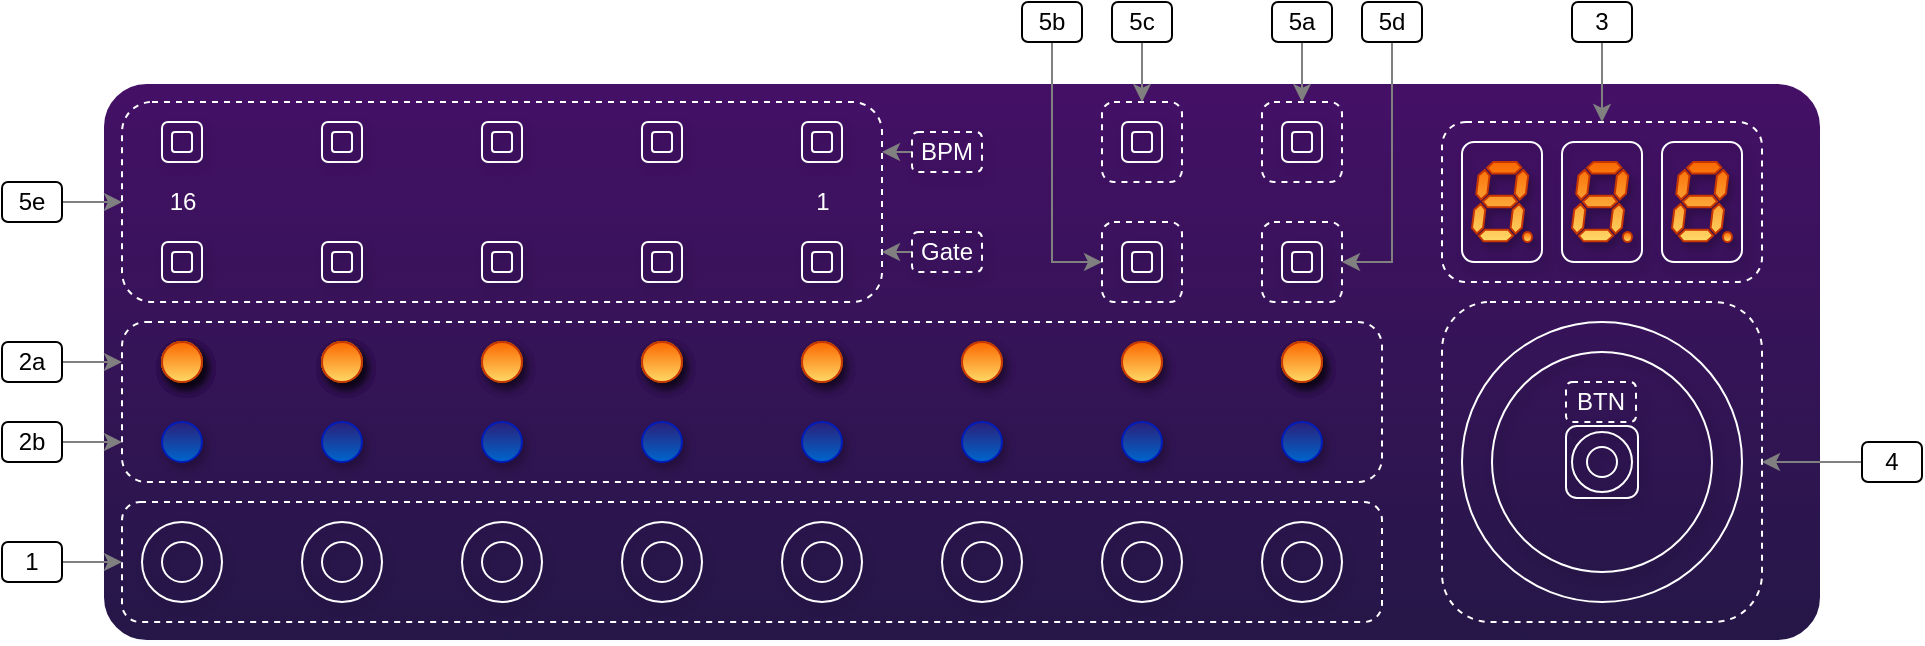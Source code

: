 <mxfile version="16.1.2" type="device"><diagram id="623X7aE4hcvgklSG1AY0" name="Page-1"><mxGraphModel dx="1024" dy="606" grid="1" gridSize="10" guides="1" tooltips="1" connect="1" arrows="1" fold="1" page="1" pageScale="1" pageWidth="1169" pageHeight="827" math="0" shadow="0"><root><mxCell id="0"/><mxCell id="1" parent="0"/><mxCell id="BKBnu0EzvyDNZLabCPHT-128" value="" style="rounded=1;whiteSpace=wrap;html=1;fillColor=#441066;arcSize=8;fontColor=#ffffff;strokeColor=#FFFFFF;gradientColor=#251747;gradientDirection=south;strokeWidth=2;" parent="1" vertex="1"><mxGeometry x="180" y="240" width="860" height="280" as="geometry"/></mxCell><mxCell id="BKBnu0EzvyDNZLabCPHT-5" value="" style="ellipse;whiteSpace=wrap;html=1;aspect=fixed;fillColor=none;shadow=0;sketch=0;strokeColor=#FFFFFF;" parent="1" vertex="1"><mxGeometry x="860" y="360" width="140" height="140" as="geometry"/></mxCell><mxCell id="BKBnu0EzvyDNZLabCPHT-8" value="" style="rounded=1;whiteSpace=wrap;html=1;fillColor=none;shadow=1;strokeColor=#FFFFFF;" parent="1" vertex="1"><mxGeometry x="860" y="270" width="40" height="60" as="geometry"/></mxCell><mxCell id="BKBnu0EzvyDNZLabCPHT-15" value="" style="verticalLabelPosition=bottom;shadow=1;dashed=0;align=center;html=1;verticalAlign=top;shape=mxgraph.electrical.opto_electronics.7_segment_display_with_dp;pointerEvents=1;fillColor=#fa6800;fontColor=#000000;strokeColor=#C73500;gradientColor=#FFD966;" parent="1" vertex="1"><mxGeometry x="965" y="280" width="30" height="40" as="geometry"/></mxCell><mxCell id="BKBnu0EzvyDNZLabCPHT-17" value="" style="whiteSpace=wrap;html=1;aspect=fixed;shadow=1;fillColor=none;rounded=1;strokeColor=#FFFFFF;" parent="1" vertex="1"><mxGeometry x="912" y="412" width="36" height="36" as="geometry"/></mxCell><mxCell id="BKBnu0EzvyDNZLabCPHT-21" value="" style="ellipse;whiteSpace=wrap;html=1;aspect=fixed;shadow=1;fillColor=none;strokeColor=#FFFFFF;" parent="1" vertex="1"><mxGeometry x="915" y="415" width="30" height="30" as="geometry"/></mxCell><mxCell id="BKBnu0EzvyDNZLabCPHT-22" value="" style="ellipse;whiteSpace=wrap;html=1;aspect=fixed;shadow=1;fillColor=none;strokeColor=#FFFFFF;" parent="1" vertex="1"><mxGeometry x="922.5" y="422.5" width="15" height="15" as="geometry"/></mxCell><mxCell id="BKBnu0EzvyDNZLabCPHT-26" value="" style="ellipse;whiteSpace=wrap;html=1;aspect=fixed;shadow=1;fillColor=none;strokeColor=#FFFFFF;" parent="1" vertex="1"><mxGeometry x="760" y="460" width="40" height="40" as="geometry"/></mxCell><mxCell id="BKBnu0EzvyDNZLabCPHT-27" value="" style="ellipse;whiteSpace=wrap;html=1;aspect=fixed;shadow=1;fillColor=none;strokeColor=#FFFFFF;" parent="1" vertex="1"><mxGeometry x="770" y="470" width="20" height="20" as="geometry"/></mxCell><mxCell id="BKBnu0EzvyDNZLabCPHT-44" value="" style="ellipse;whiteSpace=wrap;html=1;aspect=fixed;fillColor=#2A1F7A;fontColor=#ffffff;strokeColor=#001DBC;shadow=1;gradientColor=#0066CC;" parent="1" vertex="1"><mxGeometry x="770" y="410" width="20" height="20" as="geometry"/></mxCell><mxCell id="BKBnu0EzvyDNZLabCPHT-45" value="" style="ellipse;whiteSpace=wrap;html=1;aspect=fixed;fillColor=#f0a30a;fontColor=#000000;strokeColor=#BD7000;shadow=1;gradientColor=#994C00;" parent="1" vertex="1"><mxGeometry x="770" y="370" width="20" height="20" as="geometry"/></mxCell><mxCell id="BKBnu0EzvyDNZLabCPHT-48" value="" style="ellipse;whiteSpace=wrap;html=1;aspect=fixed;shadow=1;fillColor=none;strokeColor=#FFFFFF;" parent="1" vertex="1"><mxGeometry x="680" y="460" width="40" height="40" as="geometry"/></mxCell><mxCell id="BKBnu0EzvyDNZLabCPHT-49" value="" style="ellipse;whiteSpace=wrap;html=1;aspect=fixed;shadow=1;fillColor=none;strokeColor=#FFFFFF;" parent="1" vertex="1"><mxGeometry x="690" y="470" width="20" height="20" as="geometry"/></mxCell><mxCell id="BKBnu0EzvyDNZLabCPHT-52" value="" style="ellipse;whiteSpace=wrap;html=1;aspect=fixed;fillColor=#2A1F7A;fontColor=#ffffff;strokeColor=#001DBC;shadow=1;gradientColor=#0066CC;" parent="1" vertex="1"><mxGeometry x="690" y="410" width="20" height="20" as="geometry"/></mxCell><mxCell id="BKBnu0EzvyDNZLabCPHT-53" value="" style="ellipse;whiteSpace=wrap;html=1;aspect=fixed;fillColor=#f0a30a;fontColor=#000000;strokeColor=#BD7000;shadow=1;gradientColor=#994C00;" parent="1" vertex="1"><mxGeometry x="690" y="370" width="20" height="20" as="geometry"/></mxCell><mxCell id="BKBnu0EzvyDNZLabCPHT-64" value="" style="ellipse;whiteSpace=wrap;html=1;aspect=fixed;shadow=1;fillColor=none;strokeColor=#FFFFFF;" parent="1" vertex="1"><mxGeometry x="600" y="460" width="40" height="40" as="geometry"/></mxCell><mxCell id="BKBnu0EzvyDNZLabCPHT-65" value="" style="ellipse;whiteSpace=wrap;html=1;aspect=fixed;shadow=1;fillColor=none;strokeColor=#FFFFFF;" parent="1" vertex="1"><mxGeometry x="610" y="470" width="20" height="20" as="geometry"/></mxCell><mxCell id="BKBnu0EzvyDNZLabCPHT-68" value="" style="ellipse;whiteSpace=wrap;html=1;aspect=fixed;fillColor=#2A1F7A;fontColor=#ffffff;strokeColor=#001DBC;shadow=1;gradientColor=#0066CC;" parent="1" vertex="1"><mxGeometry x="610" y="410" width="20" height="20" as="geometry"/></mxCell><mxCell id="BKBnu0EzvyDNZLabCPHT-69" value="" style="ellipse;whiteSpace=wrap;html=1;aspect=fixed;fillColor=#fa6800;fontColor=#000000;strokeColor=#BD7000;shadow=1;gradientColor=#FF8000;" parent="1" vertex="1"><mxGeometry x="610" y="370" width="20" height="20" as="geometry"/></mxCell><mxCell id="BKBnu0EzvyDNZLabCPHT-72" value="" style="ellipse;whiteSpace=wrap;html=1;aspect=fixed;shadow=1;fillColor=none;strokeColor=#FFFFFF;" parent="1" vertex="1"><mxGeometry x="520" y="460" width="40" height="40" as="geometry"/></mxCell><mxCell id="BKBnu0EzvyDNZLabCPHT-73" value="" style="ellipse;whiteSpace=wrap;html=1;aspect=fixed;shadow=1;fillColor=none;strokeColor=#FFFFFF;" parent="1" vertex="1"><mxGeometry x="530" y="470" width="20" height="20" as="geometry"/></mxCell><mxCell id="BKBnu0EzvyDNZLabCPHT-76" value="" style="ellipse;whiteSpace=wrap;html=1;aspect=fixed;fillColor=#2A1F7A;fontColor=#ffffff;strokeColor=#001DBC;shadow=1;gradientColor=#0066CC;" parent="1" vertex="1"><mxGeometry x="530" y="410" width="20" height="20" as="geometry"/></mxCell><mxCell id="BKBnu0EzvyDNZLabCPHT-77" value="" style="ellipse;whiteSpace=wrap;html=1;aspect=fixed;fillColor=#fa6800;fontColor=#000000;strokeColor=#BD7000;shadow=1;gradientColor=#FF8000;" parent="1" vertex="1"><mxGeometry x="530" y="370" width="20" height="20" as="geometry"/></mxCell><mxCell id="BKBnu0EzvyDNZLabCPHT-96" value="" style="ellipse;whiteSpace=wrap;html=1;aspect=fixed;shadow=1;fillColor=none;strokeColor=#FFFFFF;" parent="1" vertex="1"><mxGeometry x="440" y="460" width="40" height="40" as="geometry"/></mxCell><mxCell id="BKBnu0EzvyDNZLabCPHT-97" value="" style="ellipse;whiteSpace=wrap;html=1;aspect=fixed;shadow=1;fillColor=none;strokeColor=#FFFFFF;" parent="1" vertex="1"><mxGeometry x="450" y="470" width="20" height="20" as="geometry"/></mxCell><mxCell id="BKBnu0EzvyDNZLabCPHT-100" value="" style="ellipse;whiteSpace=wrap;html=1;aspect=fixed;fillColor=#2A1F7A;fontColor=#ffffff;strokeColor=#001DBC;shadow=1;gradientColor=#0066CC;" parent="1" vertex="1"><mxGeometry x="450" y="410" width="20" height="20" as="geometry"/></mxCell><mxCell id="BKBnu0EzvyDNZLabCPHT-101" value="" style="ellipse;whiteSpace=wrap;html=1;aspect=fixed;fillColor=#fa6800;fontColor=#000000;strokeColor=#BD7000;shadow=1;gradientColor=#FF8000;" parent="1" vertex="1"><mxGeometry x="450" y="370" width="20" height="20" as="geometry"/></mxCell><mxCell id="BKBnu0EzvyDNZLabCPHT-104" value="" style="ellipse;whiteSpace=wrap;html=1;aspect=fixed;shadow=1;fillColor=none;strokeColor=#FFFFFF;" parent="1" vertex="1"><mxGeometry x="360" y="460" width="40" height="40" as="geometry"/></mxCell><mxCell id="BKBnu0EzvyDNZLabCPHT-105" value="" style="ellipse;whiteSpace=wrap;html=1;aspect=fixed;shadow=1;fillColor=none;strokeColor=#FFFFFF;" parent="1" vertex="1"><mxGeometry x="370" y="470" width="20" height="20" as="geometry"/></mxCell><mxCell id="BKBnu0EzvyDNZLabCPHT-108" value="" style="ellipse;whiteSpace=wrap;html=1;aspect=fixed;fillColor=#2A1F7A;fontColor=#ffffff;strokeColor=#001DBC;shadow=1;gradientColor=#0066CC;" parent="1" vertex="1"><mxGeometry x="370" y="410" width="20" height="20" as="geometry"/></mxCell><mxCell id="BKBnu0EzvyDNZLabCPHT-109" value="" style="ellipse;whiteSpace=wrap;html=1;aspect=fixed;fillColor=#fa6800;fontColor=#000000;strokeColor=#BD7000;shadow=1;gradientColor=#FF8000;" parent="1" vertex="1"><mxGeometry x="370" y="370" width="20" height="20" as="geometry"/></mxCell><mxCell id="BKBnu0EzvyDNZLabCPHT-112" value="" style="ellipse;whiteSpace=wrap;html=1;aspect=fixed;shadow=1;fillColor=none;strokeColor=#FFFFFF;" parent="1" vertex="1"><mxGeometry x="280" y="460" width="40" height="40" as="geometry"/></mxCell><mxCell id="BKBnu0EzvyDNZLabCPHT-113" value="" style="ellipse;whiteSpace=wrap;html=1;aspect=fixed;shadow=1;fillColor=none;strokeColor=#FFFFFF;" parent="1" vertex="1"><mxGeometry x="290" y="470" width="20" height="20" as="geometry"/></mxCell><mxCell id="BKBnu0EzvyDNZLabCPHT-116" value="" style="ellipse;whiteSpace=wrap;html=1;aspect=fixed;fillColor=#2A1F7A;fontColor=#ffffff;strokeColor=#001DBC;shadow=1;gradientColor=#0066CC;" parent="1" vertex="1"><mxGeometry x="290" y="410" width="20" height="20" as="geometry"/></mxCell><mxCell id="BKBnu0EzvyDNZLabCPHT-117" value="" style="ellipse;whiteSpace=wrap;html=1;aspect=fixed;fillColor=none;fontColor=#000000;strokeColor=#BD7000;shadow=1;" parent="1" vertex="1"><mxGeometry x="290" y="370" width="20" height="20" as="geometry"/></mxCell><mxCell id="BKBnu0EzvyDNZLabCPHT-120" value="" style="ellipse;whiteSpace=wrap;html=1;aspect=fixed;shadow=1;fillColor=none;strokeColor=#FFFFFF;" parent="1" vertex="1"><mxGeometry x="200" y="460" width="40" height="40" as="geometry"/></mxCell><mxCell id="BKBnu0EzvyDNZLabCPHT-121" value="" style="ellipse;whiteSpace=wrap;html=1;aspect=fixed;shadow=1;fillColor=none;strokeColor=#FFFFFF;" parent="1" vertex="1"><mxGeometry x="210" y="470" width="20" height="20" as="geometry"/></mxCell><mxCell id="BKBnu0EzvyDNZLabCPHT-124" value="" style="ellipse;whiteSpace=wrap;html=1;aspect=fixed;fillColor=#2A1F7A;fontColor=#ffffff;strokeColor=#001DBC;shadow=1;gradientColor=#0066CC;" parent="1" vertex="1"><mxGeometry x="210" y="410" width="20" height="20" as="geometry"/></mxCell><mxCell id="BKBnu0EzvyDNZLabCPHT-125" value="" style="ellipse;whiteSpace=wrap;html=1;aspect=fixed;fillColor=none;fontColor=#000000;strokeColor=#BD7000;shadow=1;" parent="1" vertex="1"><mxGeometry x="210" y="370" width="20" height="20" as="geometry"/></mxCell><mxCell id="BKBnu0EzvyDNZLabCPHT-127" value="" style="rounded=1;whiteSpace=wrap;html=1;fillColor=none;shadow=1;strokeColor=#FFFFFF;" parent="1" vertex="1"><mxGeometry x="210" y="260" width="20" height="20" as="geometry"/></mxCell><mxCell id="BKBnu0EzvyDNZLabCPHT-134" value="" style="rounded=1;whiteSpace=wrap;html=1;fillColor=none;shadow=1;strokeColor=#FFFFFF;" parent="1" vertex="1"><mxGeometry x="215" y="265" width="10" height="10" as="geometry"/></mxCell><mxCell id="BKBnu0EzvyDNZLabCPHT-135" value="" style="rounded=1;whiteSpace=wrap;html=1;fillColor=none;shadow=1;strokeColor=#FFFFFF;" parent="1" vertex="1"><mxGeometry x="210" y="320" width="20" height="20" as="geometry"/></mxCell><mxCell id="BKBnu0EzvyDNZLabCPHT-136" value="" style="rounded=1;whiteSpace=wrap;html=1;fillColor=none;shadow=1;strokeColor=#FFFFFF;" parent="1" vertex="1"><mxGeometry x="215" y="325" width="10" height="10" as="geometry"/></mxCell><mxCell id="BKBnu0EzvyDNZLabCPHT-137" value="" style="rounded=1;whiteSpace=wrap;html=1;fillColor=none;shadow=1;strokeColor=#FFFFFF;" parent="1" vertex="1"><mxGeometry x="290" y="260" width="20" height="20" as="geometry"/></mxCell><mxCell id="BKBnu0EzvyDNZLabCPHT-138" value="" style="rounded=1;whiteSpace=wrap;html=1;fillColor=none;shadow=1;strokeColor=#FFFFFF;" parent="1" vertex="1"><mxGeometry x="295" y="265" width="10" height="10" as="geometry"/></mxCell><mxCell id="BKBnu0EzvyDNZLabCPHT-139" value="" style="rounded=1;whiteSpace=wrap;html=1;fillColor=none;shadow=1;strokeColor=#FFFFFF;" parent="1" vertex="1"><mxGeometry x="290" y="320" width="20" height="20" as="geometry"/></mxCell><mxCell id="BKBnu0EzvyDNZLabCPHT-140" value="" style="rounded=1;whiteSpace=wrap;html=1;fillColor=none;shadow=1;strokeColor=#FFFFFF;" parent="1" vertex="1"><mxGeometry x="295" y="325" width="10" height="10" as="geometry"/></mxCell><mxCell id="BKBnu0EzvyDNZLabCPHT-141" value="" style="rounded=1;whiteSpace=wrap;html=1;fillColor=none;shadow=1;strokeColor=#FFFFFF;" parent="1" vertex="1"><mxGeometry x="370" y="260" width="20" height="20" as="geometry"/></mxCell><mxCell id="BKBnu0EzvyDNZLabCPHT-142" value="" style="rounded=1;whiteSpace=wrap;html=1;fillColor=none;shadow=1;strokeColor=#FFFFFF;" parent="1" vertex="1"><mxGeometry x="375" y="265" width="10" height="10" as="geometry"/></mxCell><mxCell id="BKBnu0EzvyDNZLabCPHT-143" value="" style="rounded=1;whiteSpace=wrap;html=1;fillColor=none;shadow=1;strokeColor=#FFFFFF;" parent="1" vertex="1"><mxGeometry x="370" y="320" width="20" height="20" as="geometry"/></mxCell><mxCell id="BKBnu0EzvyDNZLabCPHT-144" value="" style="rounded=1;whiteSpace=wrap;html=1;fillColor=none;shadow=1;strokeColor=#FFFFFF;" parent="1" vertex="1"><mxGeometry x="375" y="325" width="10" height="10" as="geometry"/></mxCell><mxCell id="BKBnu0EzvyDNZLabCPHT-145" value="" style="rounded=1;whiteSpace=wrap;html=1;fillColor=none;shadow=1;strokeColor=#FFFFFF;" parent="1" vertex="1"><mxGeometry x="450" y="260" width="20" height="20" as="geometry"/></mxCell><mxCell id="BKBnu0EzvyDNZLabCPHT-146" value="" style="rounded=1;whiteSpace=wrap;html=1;fillColor=none;shadow=1;strokeColor=#FFFFFF;" parent="1" vertex="1"><mxGeometry x="455" y="265" width="10" height="10" as="geometry"/></mxCell><mxCell id="BKBnu0EzvyDNZLabCPHT-147" value="" style="rounded=1;whiteSpace=wrap;html=1;fillColor=none;shadow=1;strokeColor=#FFFFFF;" parent="1" vertex="1"><mxGeometry x="450" y="320" width="20" height="20" as="geometry"/></mxCell><mxCell id="BKBnu0EzvyDNZLabCPHT-148" value="" style="rounded=1;whiteSpace=wrap;html=1;fillColor=none;shadow=1;strokeColor=#FFFFFF;" parent="1" vertex="1"><mxGeometry x="455" y="325" width="10" height="10" as="geometry"/></mxCell><mxCell id="BKBnu0EzvyDNZLabCPHT-149" value="" style="rounded=1;whiteSpace=wrap;html=1;fillColor=none;shadow=1;strokeColor=#FFFFFF;labelPosition=center;verticalLabelPosition=bottom;align=center;verticalAlign=top;" parent="1" vertex="1"><mxGeometry x="530" y="260" width="20" height="20" as="geometry"/></mxCell><mxCell id="BKBnu0EzvyDNZLabCPHT-150" value="" style="rounded=1;whiteSpace=wrap;html=1;fillColor=none;shadow=1;strokeColor=#FFFFFF;" parent="1" vertex="1"><mxGeometry x="535" y="265" width="10" height="10" as="geometry"/></mxCell><mxCell id="BKBnu0EzvyDNZLabCPHT-151" value="" style="rounded=1;whiteSpace=wrap;html=1;fillColor=none;shadow=1;strokeColor=#FFFFFF;" parent="1" vertex="1"><mxGeometry x="530" y="320" width="20" height="20" as="geometry"/></mxCell><mxCell id="BKBnu0EzvyDNZLabCPHT-152" value="" style="rounded=1;whiteSpace=wrap;html=1;fillColor=none;shadow=1;strokeColor=#FFFFFF;" parent="1" vertex="1"><mxGeometry x="535" y="325" width="10" height="10" as="geometry"/></mxCell><mxCell id="BKBnu0EzvyDNZLabCPHT-157" value="" style="rounded=1;whiteSpace=wrap;html=1;fillColor=none;shadow=1;strokeColor=#FFFFFF;" parent="1" vertex="1"><mxGeometry x="690" y="260" width="20" height="20" as="geometry"/></mxCell><mxCell id="BKBnu0EzvyDNZLabCPHT-158" value="" style="rounded=1;whiteSpace=wrap;html=1;fillColor=none;shadow=1;strokeColor=#FFFFFF;" parent="1" vertex="1"><mxGeometry x="695" y="265" width="10" height="10" as="geometry"/></mxCell><mxCell id="BKBnu0EzvyDNZLabCPHT-159" value="" style="rounded=1;whiteSpace=wrap;html=1;fillColor=none;shadow=1;strokeColor=#FFFFFF;" parent="1" vertex="1"><mxGeometry x="690" y="320" width="20" height="20" as="geometry"/></mxCell><mxCell id="BKBnu0EzvyDNZLabCPHT-160" value="" style="rounded=1;whiteSpace=wrap;html=1;fillColor=none;shadow=1;strokeColor=#FFFFFF;" parent="1" vertex="1"><mxGeometry x="695" y="325" width="10" height="10" as="geometry"/></mxCell><mxCell id="BKBnu0EzvyDNZLabCPHT-161" value="" style="rounded=1;whiteSpace=wrap;html=1;fillColor=none;shadow=1;strokeColor=#FFFFFF;" parent="1" vertex="1"><mxGeometry x="770" y="260" width="20" height="20" as="geometry"/></mxCell><mxCell id="BKBnu0EzvyDNZLabCPHT-162" value="" style="rounded=1;whiteSpace=wrap;html=1;fillColor=none;shadow=1;strokeColor=#FFFFFF;" parent="1" vertex="1"><mxGeometry x="775" y="265" width="10" height="10" as="geometry"/></mxCell><mxCell id="BKBnu0EzvyDNZLabCPHT-166" value="" style="rounded=1;whiteSpace=wrap;html=1;fillColor=none;shadow=1;strokeColor=#FFFFFF;" parent="1" vertex="1"><mxGeometry x="910" y="270" width="40" height="60" as="geometry"/></mxCell><mxCell id="BKBnu0EzvyDNZLabCPHT-163" value="" style="rounded=1;whiteSpace=wrap;html=1;fillColor=none;shadow=1;strokeColor=#FFFFFF;" parent="1" vertex="1"><mxGeometry x="770" y="320" width="20" height="20" as="geometry"/></mxCell><mxCell id="BKBnu0EzvyDNZLabCPHT-165" value="" style="rounded=1;whiteSpace=wrap;html=1;fillColor=none;shadow=1;strokeColor=#FFFFFF;" parent="1" vertex="1"><mxGeometry x="960" y="270" width="40" height="60" as="geometry"/></mxCell><mxCell id="BKBnu0EzvyDNZLabCPHT-164" value="" style="rounded=1;whiteSpace=wrap;html=1;fillColor=none;shadow=1;strokeColor=#FFFFFF;" parent="1" vertex="1"><mxGeometry x="775" y="325" width="10" height="10" as="geometry"/></mxCell><mxCell id="BKBnu0EzvyDNZLabCPHT-167" value="" style="ellipse;whiteSpace=wrap;html=1;aspect=fixed;fillColor=#fa6800;fontColor=#000000;strokeColor=#C73500;shadow=1;gradientColor=#994C00;" parent="1" vertex="1"><mxGeometry x="210" y="370" width="20" height="20" as="geometry"/></mxCell><mxCell id="BKBnu0EzvyDNZLabCPHT-168" value="" style="ellipse;whiteSpace=wrap;html=1;aspect=fixed;fillColor=#fa6800;fontColor=#000000;strokeColor=#BD7000;shadow=1;gradientColor=#FF8000;" parent="1" vertex="1"><mxGeometry x="290" y="370" width="20" height="20" as="geometry"/></mxCell><mxCell id="BKBnu0EzvyDNZLabCPHT-172" value="" style="ellipse;whiteSpace=wrap;html=1;aspect=fixed;fillColor=#fa6800;fontColor=#000000;strokeColor=#C73500;shadow=1;gradientColor=#994C00;" parent="1" vertex="1"><mxGeometry x="770" y="370" width="20" height="20" as="geometry"/></mxCell><mxCell id="BKBnu0EzvyDNZLabCPHT-173" value="" style="ellipse;whiteSpace=wrap;html=1;aspect=fixed;fillColor=#fa6800;fontColor=#000000;strokeColor=#C73500;shadow=1;gradientColor=#FFD966;" parent="1" vertex="1"><mxGeometry x="690" y="370" width="20" height="20" as="geometry"/></mxCell><mxCell id="BKBnu0EzvyDNZLabCPHT-174" value="" style="ellipse;whiteSpace=wrap;html=1;aspect=fixed;fillColor=#fa6800;fontColor=#000000;strokeColor=#BD7000;shadow=1;gradientColor=#FF8000;" parent="1" vertex="1"><mxGeometry x="210" y="370" width="20" height="20" as="geometry"/></mxCell><mxCell id="BKBnu0EzvyDNZLabCPHT-175" value="" style="ellipse;whiteSpace=wrap;html=1;aspect=fixed;fillColor=#fa6800;fontColor=#000000;strokeColor=#BD7000;shadow=1;gradientColor=#FFD966;" parent="1" vertex="1"><mxGeometry x="770" y="370" width="20" height="20" as="geometry"/></mxCell><mxCell id="BKBnu0EzvyDNZLabCPHT-180" value="" style="ellipse;whiteSpace=wrap;html=1;aspect=fixed;fillColor=#fa6800;fontColor=#000000;strokeColor=#BD7000;shadow=1;gradientColor=#FFD966;" parent="1" vertex="1"><mxGeometry x="210" y="370" width="20" height="20" as="geometry"/></mxCell><mxCell id="BKBnu0EzvyDNZLabCPHT-181" value="" style="ellipse;whiteSpace=wrap;html=1;aspect=fixed;fillColor=#fa6800;fontColor=#000000;strokeColor=#BD7000;shadow=1;gradientColor=#FFD966;" parent="1" vertex="1"><mxGeometry x="290" y="370" width="20" height="20" as="geometry"/></mxCell><mxCell id="BKBnu0EzvyDNZLabCPHT-182" value="" style="ellipse;whiteSpace=wrap;html=1;aspect=fixed;fillColor=#fa6800;fontColor=#000000;strokeColor=#BD7000;shadow=1;gradientColor=#FFD966;" parent="1" vertex="1"><mxGeometry x="370" y="370" width="20" height="20" as="geometry"/></mxCell><mxCell id="BKBnu0EzvyDNZLabCPHT-183" value="" style="ellipse;whiteSpace=wrap;html=1;aspect=fixed;fillColor=#fa6800;fontColor=#000000;strokeColor=#BD7000;shadow=1;gradientColor=#FFD966;" parent="1" vertex="1"><mxGeometry x="450" y="370" width="20" height="20" as="geometry"/></mxCell><mxCell id="BKBnu0EzvyDNZLabCPHT-184" value="" style="ellipse;whiteSpace=wrap;html=1;aspect=fixed;fillColor=#fa6800;fontColor=#000000;strokeColor=#BD7000;shadow=1;gradientColor=#FFD966;" parent="1" vertex="1"><mxGeometry x="530" y="370" width="20" height="20" as="geometry"/></mxCell><mxCell id="BKBnu0EzvyDNZLabCPHT-185" value="" style="ellipse;whiteSpace=wrap;html=1;aspect=fixed;fillColor=#fa6800;fontColor=#000000;strokeColor=#C73500;shadow=1;gradientColor=#FFD966;" parent="1" vertex="1"><mxGeometry x="610" y="370" width="20" height="20" as="geometry"/></mxCell><mxCell id="BKBnu0EzvyDNZLabCPHT-186" value="" style="verticalLabelPosition=bottom;shadow=1;dashed=0;align=center;html=1;verticalAlign=top;shape=mxgraph.electrical.opto_electronics.7_segment_display_with_dp;pointerEvents=1;fillColor=#fa6800;fontColor=#000000;strokeColor=#C73500;gradientColor=#FFD966;" parent="1" vertex="1"><mxGeometry x="915" y="280" width="30" height="40" as="geometry"/></mxCell><mxCell id="BKBnu0EzvyDNZLabCPHT-187" value="" style="verticalLabelPosition=bottom;shadow=1;dashed=0;align=center;html=1;verticalAlign=top;shape=mxgraph.electrical.opto_electronics.7_segment_display_with_dp;pointerEvents=1;fillColor=#fa6800;fontColor=#000000;strokeColor=#C73500;gradientColor=#FFD966;" parent="1" vertex="1"><mxGeometry x="865" y="280" width="30" height="40" as="geometry"/></mxCell><mxCell id="BKBnu0EzvyDNZLabCPHT-188" value="" style="ellipse;whiteSpace=wrap;html=1;aspect=fixed;fillColor=#fa6800;fontColor=#000000;strokeColor=#BD7000;shadow=1;gradientColor=#FFD966;" parent="1" vertex="1"><mxGeometry x="770" y="370" width="20" height="20" as="geometry"/></mxCell><mxCell id="BKBnu0EzvyDNZLabCPHT-189" value="" style="ellipse;whiteSpace=wrap;html=1;aspect=fixed;fillColor=#fa6800;fontColor=#000000;strokeColor=#BD7000;shadow=1;gradientColor=#FFD966;" parent="1" vertex="1"><mxGeometry x="210" y="370" width="20" height="20" as="geometry"/></mxCell><mxCell id="BKBnu0EzvyDNZLabCPHT-190" value="" style="ellipse;whiteSpace=wrap;html=1;aspect=fixed;fillColor=#fa6800;fontColor=#000000;strokeColor=#BD7000;shadow=1;gradientColor=#FFD966;" parent="1" vertex="1"><mxGeometry x="290" y="370" width="20" height="20" as="geometry"/></mxCell><mxCell id="BKBnu0EzvyDNZLabCPHT-191" value="" style="ellipse;whiteSpace=wrap;html=1;aspect=fixed;fillColor=#fa6800;fontColor=#000000;strokeColor=#C73500;shadow=1;gradientColor=#FFD966;" parent="1" vertex="1"><mxGeometry x="770" y="370" width="20" height="20" as="geometry"/></mxCell><mxCell id="BKBnu0EzvyDNZLabCPHT-192" value="" style="ellipse;whiteSpace=wrap;html=1;aspect=fixed;fillColor=#fa6800;fontColor=#000000;strokeColor=#BD7000;shadow=1;gradientColor=#FFD966;" parent="1" vertex="1"><mxGeometry x="210" y="370" width="20" height="20" as="geometry"/></mxCell><mxCell id="BKBnu0EzvyDNZLabCPHT-193" value="" style="ellipse;whiteSpace=wrap;html=1;aspect=fixed;fillColor=#fa6800;fontColor=#000000;strokeColor=#BD7000;shadow=1;gradientColor=#FFD966;" parent="1" vertex="1"><mxGeometry x="290" y="370" width="20" height="20" as="geometry"/></mxCell><mxCell id="BKBnu0EzvyDNZLabCPHT-194" value="" style="ellipse;whiteSpace=wrap;html=1;aspect=fixed;fillColor=#fa6800;fontColor=#000000;strokeColor=#BD7000;shadow=1;gradientColor=#FFD966;" parent="1" vertex="1"><mxGeometry x="450" y="370" width="20" height="20" as="geometry"/></mxCell><mxCell id="BKBnu0EzvyDNZLabCPHT-195" value="" style="ellipse;whiteSpace=wrap;html=1;aspect=fixed;fillColor=#fa6800;fontColor=#000000;strokeColor=#C73500;shadow=1;gradientColor=#FFD966;" parent="1" vertex="1"><mxGeometry x="210" y="370" width="20" height="20" as="geometry"/></mxCell><mxCell id="BKBnu0EzvyDNZLabCPHT-196" value="" style="ellipse;whiteSpace=wrap;html=1;aspect=fixed;fillColor=#fa6800;fontColor=#000000;strokeColor=#C73500;shadow=1;gradientColor=#FFD966;" parent="1" vertex="1"><mxGeometry x="290" y="370" width="20" height="20" as="geometry"/></mxCell><mxCell id="BKBnu0EzvyDNZLabCPHT-197" value="" style="ellipse;whiteSpace=wrap;html=1;aspect=fixed;fillColor=#fa6800;fontColor=#000000;strokeColor=#C73500;shadow=1;gradientColor=#FFD966;" parent="1" vertex="1"><mxGeometry x="370" y="370" width="20" height="20" as="geometry"/></mxCell><mxCell id="BKBnu0EzvyDNZLabCPHT-198" value="" style="ellipse;whiteSpace=wrap;html=1;aspect=fixed;fillColor=#fa6800;fontColor=#000000;strokeColor=#C73500;shadow=1;gradientColor=#FFD966;" parent="1" vertex="1"><mxGeometry x="450" y="370" width="20" height="20" as="geometry"/></mxCell><mxCell id="BKBnu0EzvyDNZLabCPHT-199" value="" style="ellipse;whiteSpace=wrap;html=1;aspect=fixed;fillColor=#fa6800;fontColor=#000000;strokeColor=#C73500;shadow=1;gradientColor=#FFD966;" parent="1" vertex="1"><mxGeometry x="530" y="370" width="20" height="20" as="geometry"/></mxCell><mxCell id="BKBnu0EzvyDNZLabCPHT-201" value="" style="ellipse;whiteSpace=wrap;html=1;aspect=fixed;fillColor=none;shadow=1;strokeColor=#FFFFFF;" parent="1" vertex="1"><mxGeometry x="875" y="375" width="110" height="110" as="geometry"/></mxCell><mxCell id="6ukMhRHMONbA5g0ydIk8-1" value="" style="rounded=1;whiteSpace=wrap;html=1;strokeColor=#FFFFFF;fillColor=none;dashed=1;" vertex="1" parent="1"><mxGeometry x="190" y="450" width="630" height="60" as="geometry"/></mxCell><mxCell id="6ukMhRHMONbA5g0ydIk8-4" value="" style="rounded=1;whiteSpace=wrap;html=1;strokeColor=#FFFFFF;fillColor=none;dashed=1;" vertex="1" parent="1"><mxGeometry x="190" y="360" width="630" height="80" as="geometry"/></mxCell><mxCell id="6ukMhRHMONbA5g0ydIk8-9" value="" style="rounded=1;whiteSpace=wrap;html=1;strokeColor=#FFFFFF;fillColor=none;dashed=1;" vertex="1" parent="1"><mxGeometry x="850" y="260" width="160" height="80" as="geometry"/></mxCell><mxCell id="6ukMhRHMONbA5g0ydIk8-10" value="" style="rounded=1;whiteSpace=wrap;html=1;strokeColor=#FFFFFF;fillColor=none;dashed=1;" vertex="1" parent="1"><mxGeometry x="850" y="350" width="160" height="160" as="geometry"/></mxCell><mxCell id="6ukMhRHMONbA5g0ydIk8-11" value="" style="rounded=1;whiteSpace=wrap;html=1;strokeColor=#FFFFFF;fillColor=none;dashed=1;" vertex="1" parent="1"><mxGeometry x="680" y="250" width="40" height="40" as="geometry"/></mxCell><mxCell id="6ukMhRHMONbA5g0ydIk8-14" value="" style="rounded=1;whiteSpace=wrap;html=1;strokeColor=#FFFFFF;fillColor=none;dashed=1;" vertex="1" parent="1"><mxGeometry x="190" y="250" width="380" height="100" as="geometry"/></mxCell><mxCell id="6ukMhRHMONbA5g0ydIk8-20" style="edgeStyle=orthogonalEdgeStyle;rounded=0;orthogonalLoop=1;jettySize=auto;html=1;exitX=1;exitY=0.5;exitDx=0;exitDy=0;entryX=0;entryY=0.5;entryDx=0;entryDy=0;strokeColor=#808080;" edge="1" parent="1" source="6ukMhRHMONbA5g0ydIk8-15" target="6ukMhRHMONbA5g0ydIk8-1"><mxGeometry relative="1" as="geometry"/></mxCell><mxCell id="6ukMhRHMONbA5g0ydIk8-15" value="1" style="rounded=1;whiteSpace=wrap;html=1;fillColor=none;shadow=0;strokeColor=#000000;" vertex="1" parent="1"><mxGeometry x="130" y="470" width="30" height="20" as="geometry"/></mxCell><mxCell id="6ukMhRHMONbA5g0ydIk8-23" style="edgeStyle=orthogonalEdgeStyle;rounded=0;orthogonalLoop=1;jettySize=auto;html=1;exitX=1;exitY=0.5;exitDx=0;exitDy=0;entryX=0;entryY=0.25;entryDx=0;entryDy=0;strokeColor=#808080;" edge="1" parent="1" source="6ukMhRHMONbA5g0ydIk8-22" target="6ukMhRHMONbA5g0ydIk8-4"><mxGeometry relative="1" as="geometry"/></mxCell><mxCell id="6ukMhRHMONbA5g0ydIk8-22" value="2a" style="rounded=1;whiteSpace=wrap;html=1;fillColor=none;shadow=0;strokeColor=#000000;" vertex="1" parent="1"><mxGeometry x="130" y="370" width="30" height="20" as="geometry"/></mxCell><mxCell id="6ukMhRHMONbA5g0ydIk8-25" style="edgeStyle=orthogonalEdgeStyle;rounded=0;orthogonalLoop=1;jettySize=auto;html=1;exitX=1;exitY=0.5;exitDx=0;exitDy=0;entryX=0;entryY=0.75;entryDx=0;entryDy=0;strokeColor=#808080;" edge="1" parent="1" source="6ukMhRHMONbA5g0ydIk8-24" target="6ukMhRHMONbA5g0ydIk8-4"><mxGeometry relative="1" as="geometry"/></mxCell><mxCell id="6ukMhRHMONbA5g0ydIk8-24" value="2b" style="rounded=1;whiteSpace=wrap;html=1;fillColor=none;shadow=0;strokeColor=#000000;" vertex="1" parent="1"><mxGeometry x="130" y="410" width="30" height="20" as="geometry"/></mxCell><mxCell id="6ukMhRHMONbA5g0ydIk8-32" style="edgeStyle=orthogonalEdgeStyle;rounded=0;orthogonalLoop=1;jettySize=auto;html=1;exitX=0;exitY=0.5;exitDx=0;exitDy=0;entryX=1;entryY=0.25;entryDx=0;entryDy=0;fontColor=#FFFFFF;strokeColor=#808080;" edge="1" parent="1" source="6ukMhRHMONbA5g0ydIk8-30" target="6ukMhRHMONbA5g0ydIk8-14"><mxGeometry relative="1" as="geometry"/></mxCell><mxCell id="6ukMhRHMONbA5g0ydIk8-30" value="BPM" style="rounded=1;whiteSpace=wrap;html=1;fillColor=none;shadow=1;strokeColor=#FFFFFF;fontColor=#FFFFFF;dashed=1;" vertex="1" parent="1"><mxGeometry x="585" y="265" width="35" height="20" as="geometry"/></mxCell><mxCell id="6ukMhRHMONbA5g0ydIk8-33" style="edgeStyle=orthogonalEdgeStyle;rounded=0;orthogonalLoop=1;jettySize=auto;html=1;exitX=0;exitY=0.5;exitDx=0;exitDy=0;entryX=1;entryY=0.75;entryDx=0;entryDy=0;fontColor=#FFFFFF;strokeColor=#808080;" edge="1" parent="1" source="6ukMhRHMONbA5g0ydIk8-31" target="6ukMhRHMONbA5g0ydIk8-14"><mxGeometry relative="1" as="geometry"/></mxCell><mxCell id="6ukMhRHMONbA5g0ydIk8-31" value="Gate" style="rounded=1;whiteSpace=wrap;html=1;fillColor=none;shadow=1;strokeColor=#FFFFFF;fontColor=#FFFFFF;dashed=1;" vertex="1" parent="1"><mxGeometry x="585" y="315" width="35" height="20" as="geometry"/></mxCell><mxCell id="6ukMhRHMONbA5g0ydIk8-34" value="16" style="text;html=1;align=center;verticalAlign=middle;resizable=0;points=[];autosize=1;strokeColor=none;fillColor=none;fontColor=#FFFFFF;" vertex="1" parent="1"><mxGeometry x="205" y="290" width="30" height="20" as="geometry"/></mxCell><mxCell id="6ukMhRHMONbA5g0ydIk8-35" value="1" style="text;html=1;align=center;verticalAlign=middle;resizable=0;points=[];autosize=1;strokeColor=none;fillColor=none;fontColor=#FFFFFF;" vertex="1" parent="1"><mxGeometry x="530" y="290" width="20" height="20" as="geometry"/></mxCell><mxCell id="6ukMhRHMONbA5g0ydIk8-37" style="edgeStyle=orthogonalEdgeStyle;rounded=0;orthogonalLoop=1;jettySize=auto;html=1;exitX=1;exitY=0.5;exitDx=0;exitDy=0;entryX=0;entryY=0.5;entryDx=0;entryDy=0;fontColor=#FFFFFF;strokeColor=#808080;" edge="1" parent="1" source="6ukMhRHMONbA5g0ydIk8-36" target="6ukMhRHMONbA5g0ydIk8-14"><mxGeometry relative="1" as="geometry"/></mxCell><mxCell id="6ukMhRHMONbA5g0ydIk8-36" value="5e" style="rounded=1;whiteSpace=wrap;html=1;fillColor=none;shadow=0;strokeColor=#000000;" vertex="1" parent="1"><mxGeometry x="130" y="290" width="30" height="20" as="geometry"/></mxCell><mxCell id="6ukMhRHMONbA5g0ydIk8-45" style="edgeStyle=orthogonalEdgeStyle;rounded=0;orthogonalLoop=1;jettySize=auto;html=1;exitX=0.5;exitY=1;exitDx=0;exitDy=0;entryX=0;entryY=0.5;entryDx=0;entryDy=0;fontColor=#FFFFFF;strokeColor=#808080;" edge="1" parent="1" source="6ukMhRHMONbA5g0ydIk8-38" target="6ukMhRHMONbA5g0ydIk8-39"><mxGeometry relative="1" as="geometry"/></mxCell><mxCell id="6ukMhRHMONbA5g0ydIk8-38" value="5b" style="rounded=1;whiteSpace=wrap;html=1;fillColor=none;shadow=0;strokeColor=#000000;" vertex="1" parent="1"><mxGeometry x="640" y="200" width="30" height="20" as="geometry"/></mxCell><mxCell id="6ukMhRHMONbA5g0ydIk8-39" value="" style="rounded=1;whiteSpace=wrap;html=1;strokeColor=#FFFFFF;fillColor=none;dashed=1;" vertex="1" parent="1"><mxGeometry x="680" y="310" width="40" height="40" as="geometry"/></mxCell><mxCell id="6ukMhRHMONbA5g0ydIk8-40" value="" style="rounded=1;whiteSpace=wrap;html=1;strokeColor=#FFFFFF;fillColor=none;dashed=1;" vertex="1" parent="1"><mxGeometry x="760" y="310" width="40" height="40" as="geometry"/></mxCell><mxCell id="6ukMhRHMONbA5g0ydIk8-41" value="" style="rounded=1;whiteSpace=wrap;html=1;strokeColor=#FFFFFF;fillColor=none;dashed=1;" vertex="1" parent="1"><mxGeometry x="760" y="250" width="40" height="40" as="geometry"/></mxCell><mxCell id="6ukMhRHMONbA5g0ydIk8-46" style="edgeStyle=orthogonalEdgeStyle;rounded=0;orthogonalLoop=1;jettySize=auto;html=1;exitX=0.5;exitY=1;exitDx=0;exitDy=0;entryX=0.5;entryY=0;entryDx=0;entryDy=0;fontColor=#FFFFFF;strokeColor=#808080;" edge="1" parent="1" source="6ukMhRHMONbA5g0ydIk8-42" target="6ukMhRHMONbA5g0ydIk8-11"><mxGeometry relative="1" as="geometry"/></mxCell><mxCell id="6ukMhRHMONbA5g0ydIk8-42" value="5c" style="rounded=1;whiteSpace=wrap;html=1;fillColor=none;shadow=0;strokeColor=#000000;" vertex="1" parent="1"><mxGeometry x="685" y="200" width="30" height="20" as="geometry"/></mxCell><mxCell id="6ukMhRHMONbA5g0ydIk8-47" style="edgeStyle=orthogonalEdgeStyle;rounded=0;orthogonalLoop=1;jettySize=auto;html=1;exitX=0.5;exitY=1;exitDx=0;exitDy=0;entryX=0.5;entryY=0;entryDx=0;entryDy=0;fontColor=#FFFFFF;strokeColor=#808080;" edge="1" parent="1" source="6ukMhRHMONbA5g0ydIk8-43" target="6ukMhRHMONbA5g0ydIk8-41"><mxGeometry relative="1" as="geometry"/></mxCell><mxCell id="6ukMhRHMONbA5g0ydIk8-43" value="5a" style="rounded=1;whiteSpace=wrap;html=1;fillColor=none;shadow=0;strokeColor=#000000;" vertex="1" parent="1"><mxGeometry x="765" y="200" width="30" height="20" as="geometry"/></mxCell><mxCell id="6ukMhRHMONbA5g0ydIk8-48" style="edgeStyle=orthogonalEdgeStyle;rounded=0;orthogonalLoop=1;jettySize=auto;html=1;exitX=0.5;exitY=1;exitDx=0;exitDy=0;entryX=1;entryY=0.5;entryDx=0;entryDy=0;fontColor=#FFFFFF;strokeColor=#808080;" edge="1" parent="1" source="6ukMhRHMONbA5g0ydIk8-44" target="6ukMhRHMONbA5g0ydIk8-40"><mxGeometry relative="1" as="geometry"/></mxCell><mxCell id="6ukMhRHMONbA5g0ydIk8-44" value="5d" style="rounded=1;whiteSpace=wrap;html=1;fillColor=none;shadow=0;strokeColor=#000000;" vertex="1" parent="1"><mxGeometry x="810" y="200" width="30" height="20" as="geometry"/></mxCell><mxCell id="6ukMhRHMONbA5g0ydIk8-51" style="edgeStyle=orthogonalEdgeStyle;rounded=0;orthogonalLoop=1;jettySize=auto;html=1;exitX=0.5;exitY=1;exitDx=0;exitDy=0;entryX=0.5;entryY=0;entryDx=0;entryDy=0;fontColor=#FFFFFF;strokeColor=#808080;" edge="1" parent="1" source="6ukMhRHMONbA5g0ydIk8-50" target="6ukMhRHMONbA5g0ydIk8-9"><mxGeometry relative="1" as="geometry"/></mxCell><mxCell id="6ukMhRHMONbA5g0ydIk8-50" value="3" style="rounded=1;whiteSpace=wrap;html=1;fillColor=none;shadow=0;strokeColor=#000000;" vertex="1" parent="1"><mxGeometry x="915" y="200" width="30" height="20" as="geometry"/></mxCell><mxCell id="6ukMhRHMONbA5g0ydIk8-53" style="edgeStyle=orthogonalEdgeStyle;rounded=0;orthogonalLoop=1;jettySize=auto;html=1;exitX=0;exitY=0.5;exitDx=0;exitDy=0;entryX=1;entryY=0.5;entryDx=0;entryDy=0;fontColor=#FFFFFF;strokeColor=#808080;" edge="1" parent="1" source="6ukMhRHMONbA5g0ydIk8-52" target="6ukMhRHMONbA5g0ydIk8-10"><mxGeometry relative="1" as="geometry"/></mxCell><mxCell id="6ukMhRHMONbA5g0ydIk8-52" value="4" style="rounded=1;whiteSpace=wrap;html=1;fillColor=none;shadow=0;strokeColor=#000000;" vertex="1" parent="1"><mxGeometry x="1060" y="420" width="30" height="20" as="geometry"/></mxCell><mxCell id="6ukMhRHMONbA5g0ydIk8-57" value="BTN" style="rounded=1;whiteSpace=wrap;html=1;fillColor=none;shadow=1;strokeColor=#FFFFFF;fontColor=#FFFFFF;dashed=1;" vertex="1" parent="1"><mxGeometry x="912" y="390" width="35" height="20" as="geometry"/></mxCell></root></mxGraphModel></diagram></mxfile>